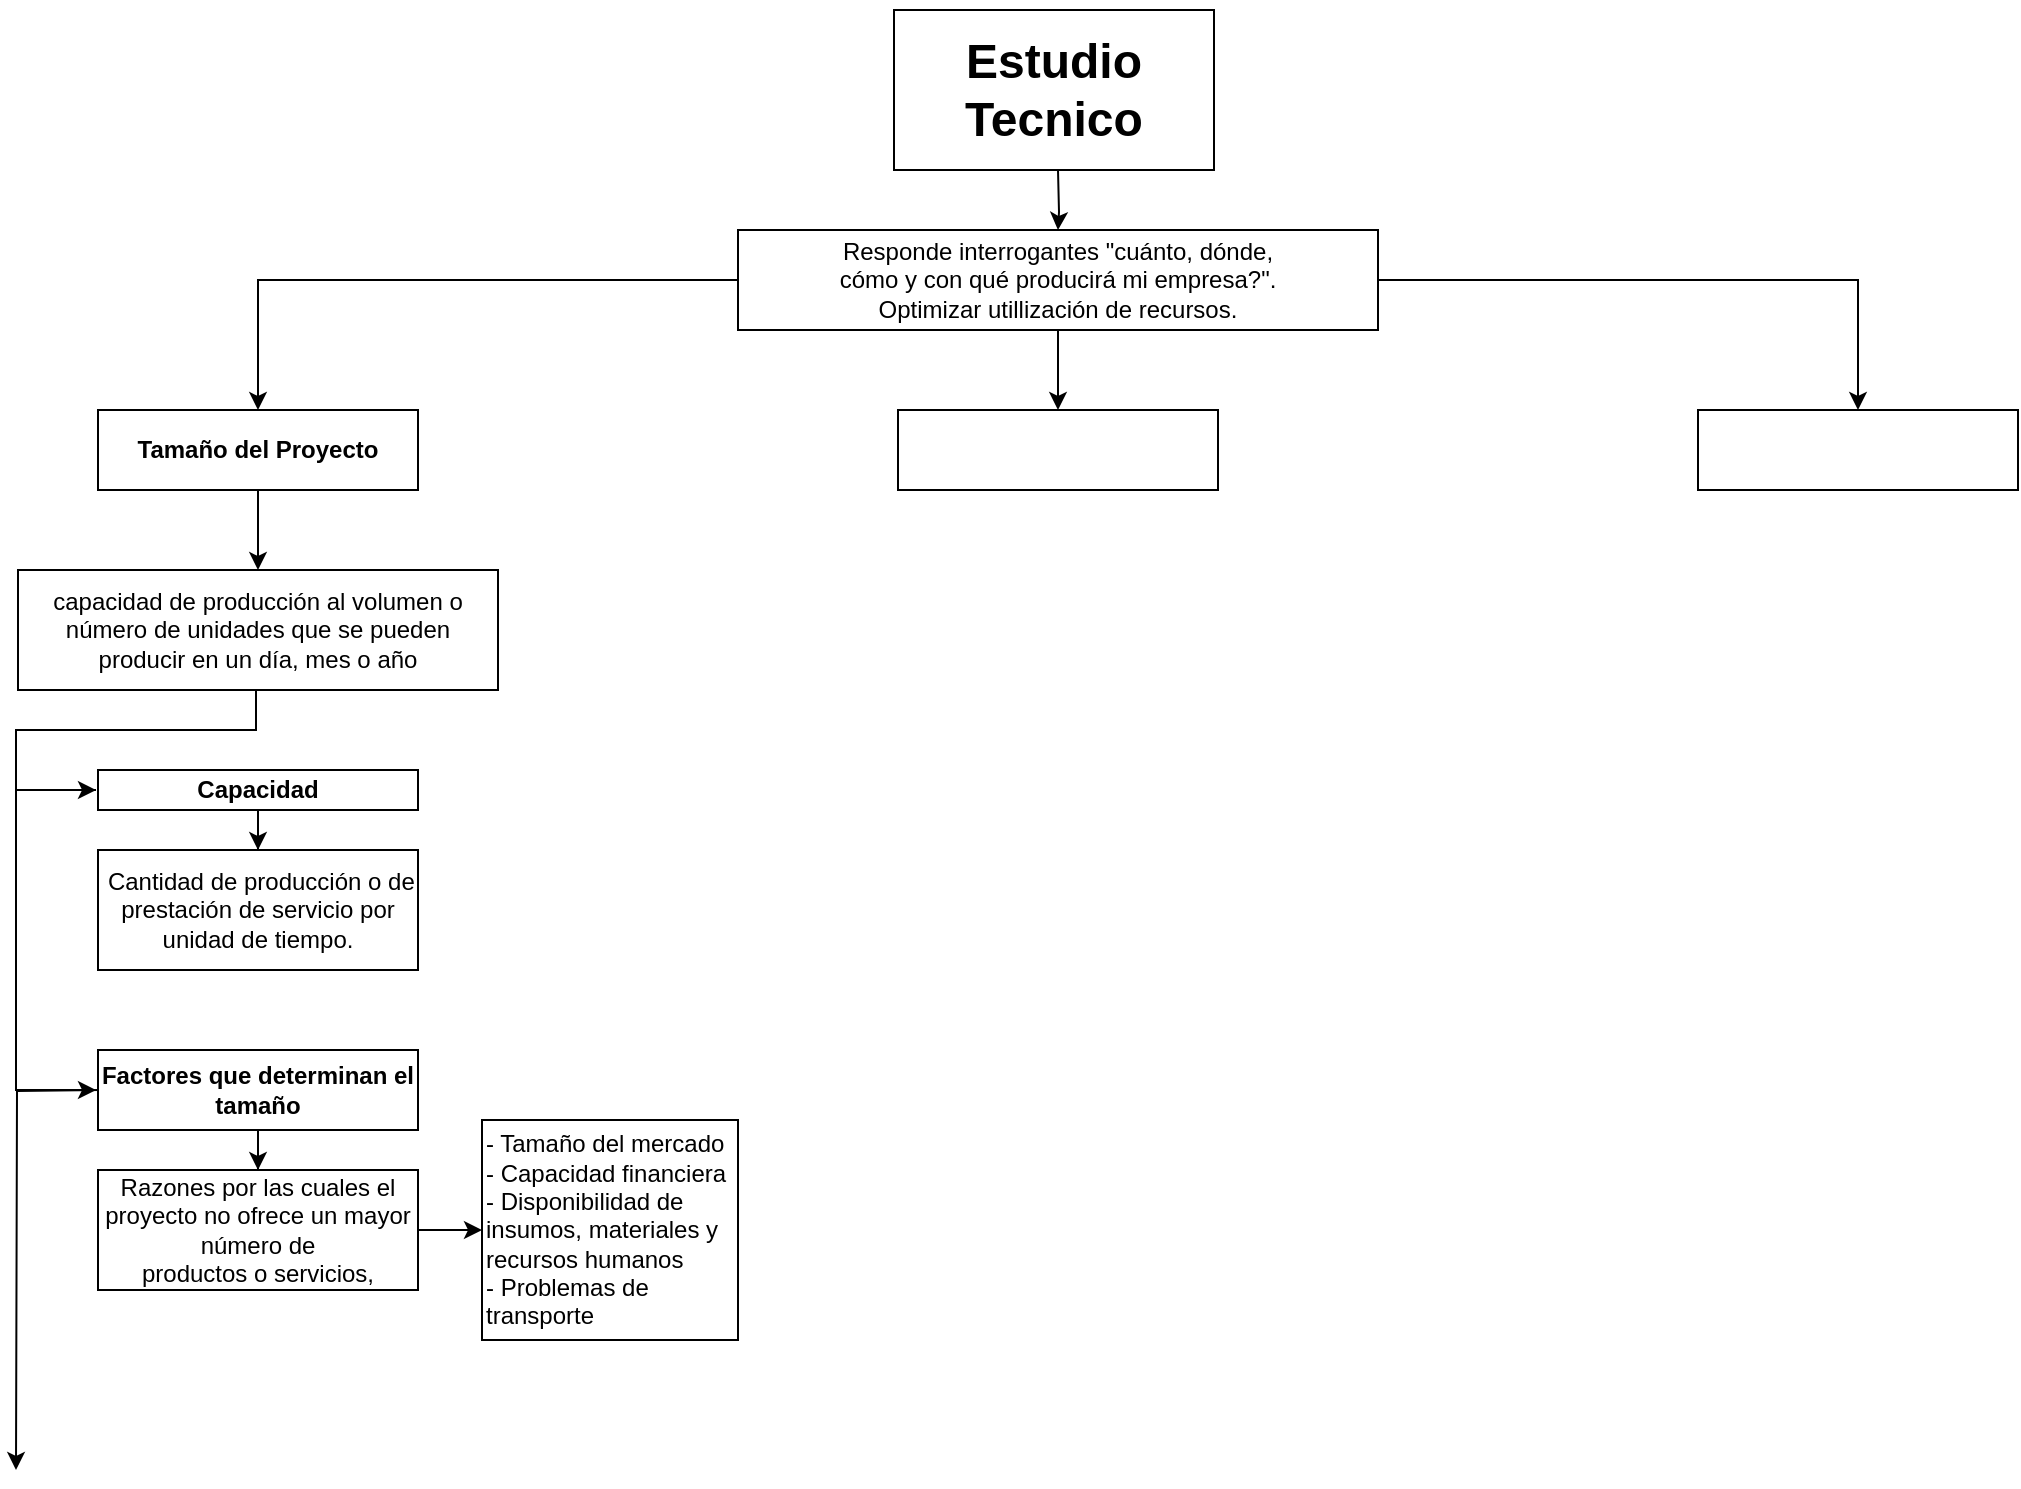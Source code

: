 <mxfile version="20.0.4" type="github">
  <diagram id="QqquPGlln1qifUC0QKqB" name="Page-1">
    <mxGraphModel dx="1422" dy="773" grid="1" gridSize="10" guides="1" tooltips="1" connect="1" arrows="1" fold="1" page="1" pageScale="1" pageWidth="1169" pageHeight="827" math="0" shadow="0">
      <root>
        <mxCell id="0" />
        <mxCell id="1" parent="0" />
        <mxCell id="rAw979IfdnmMYvCGMedV-3" value="" style="edgeStyle=orthogonalEdgeStyle;rounded=0;orthogonalLoop=1;jettySize=auto;html=1;" edge="1" parent="1" target="rAw979IfdnmMYvCGMedV-2">
          <mxGeometry relative="1" as="geometry">
            <mxPoint x="562" y="120" as="sourcePoint" />
          </mxGeometry>
        </mxCell>
        <mxCell id="rAw979IfdnmMYvCGMedV-1" value="&lt;h1 align=&quot;center&quot;&gt;Estudio Tecnico&lt;/h1&gt;" style="rounded=0;whiteSpace=wrap;html=1;align=center;" vertex="1" parent="1">
          <mxGeometry x="480" y="40" width="160" height="80" as="geometry" />
        </mxCell>
        <mxCell id="rAw979IfdnmMYvCGMedV-5" value="" style="edgeStyle=orthogonalEdgeStyle;rounded=0;orthogonalLoop=1;jettySize=auto;html=1;" edge="1" parent="1" source="rAw979IfdnmMYvCGMedV-2" target="rAw979IfdnmMYvCGMedV-4">
          <mxGeometry relative="1" as="geometry" />
        </mxCell>
        <mxCell id="rAw979IfdnmMYvCGMedV-10" value="" style="edgeStyle=orthogonalEdgeStyle;rounded=0;orthogonalLoop=1;jettySize=auto;html=1;" edge="1" parent="1" source="rAw979IfdnmMYvCGMedV-2" target="rAw979IfdnmMYvCGMedV-9">
          <mxGeometry relative="1" as="geometry" />
        </mxCell>
        <mxCell id="rAw979IfdnmMYvCGMedV-12" value="" style="edgeStyle=orthogonalEdgeStyle;rounded=0;orthogonalLoop=1;jettySize=auto;html=1;" edge="1" parent="1" source="rAw979IfdnmMYvCGMedV-2" target="rAw979IfdnmMYvCGMedV-11">
          <mxGeometry relative="1" as="geometry" />
        </mxCell>
        <mxCell id="rAw979IfdnmMYvCGMedV-2" value="Responde interrogantes &quot;cuánto, dónde,&lt;br&gt;&lt;div&gt;cómo y con qué producirá mi empresa?&quot;.&lt;/div&gt;&lt;div&gt;Optimizar utillización de recursos.&lt;br&gt;&lt;/div&gt;" style="whiteSpace=wrap;html=1;rounded=0;" vertex="1" parent="1">
          <mxGeometry x="402" y="150" width="320" height="50" as="geometry" />
        </mxCell>
        <mxCell id="rAw979IfdnmMYvCGMedV-7" value="" style="edgeStyle=orthogonalEdgeStyle;rounded=0;orthogonalLoop=1;jettySize=auto;html=1;" edge="1" parent="1" source="rAw979IfdnmMYvCGMedV-4" target="rAw979IfdnmMYvCGMedV-6">
          <mxGeometry relative="1" as="geometry" />
        </mxCell>
        <mxCell id="rAw979IfdnmMYvCGMedV-13" style="edgeStyle=orthogonalEdgeStyle;rounded=0;orthogonalLoop=1;jettySize=auto;html=1;exitX=0;exitY=0.5;exitDx=0;exitDy=0;" edge="1" parent="1" source="rAw979IfdnmMYvCGMedV-4">
          <mxGeometry relative="1" as="geometry">
            <mxPoint x="92" y="270" as="targetPoint" />
          </mxGeometry>
        </mxCell>
        <mxCell id="rAw979IfdnmMYvCGMedV-4" value="&lt;b&gt;Tamaño del Proyecto&lt;br&gt;&lt;/b&gt;" style="whiteSpace=wrap;html=1;rounded=0;" vertex="1" parent="1">
          <mxGeometry x="82" y="240" width="160" height="40" as="geometry" />
        </mxCell>
        <mxCell id="rAw979IfdnmMYvCGMedV-15" value="" style="edgeStyle=orthogonalEdgeStyle;rounded=0;orthogonalLoop=1;jettySize=auto;html=1;entryX=0;entryY=0.5;entryDx=0;entryDy=0;" edge="1" parent="1">
          <mxGeometry relative="1" as="geometry">
            <mxPoint x="161" y="380" as="sourcePoint" />
            <mxPoint x="81" y="430" as="targetPoint" />
            <Array as="points">
              <mxPoint x="161" y="400" />
              <mxPoint x="41" y="400" />
              <mxPoint x="41" y="430" />
            </Array>
          </mxGeometry>
        </mxCell>
        <mxCell id="rAw979IfdnmMYvCGMedV-6" value="&lt;div align=&quot;center&quot;&gt;capacidad de producción al volumen o número de unidades que se pueden producir en un día, mes o año&lt;/div&gt;" style="whiteSpace=wrap;html=1;rounded=0;align=center;" vertex="1" parent="1">
          <mxGeometry x="42" y="320" width="240" height="60" as="geometry" />
        </mxCell>
        <mxCell id="rAw979IfdnmMYvCGMedV-9" value="" style="whiteSpace=wrap;html=1;rounded=0;" vertex="1" parent="1">
          <mxGeometry x="482" y="240" width="160" height="40" as="geometry" />
        </mxCell>
        <mxCell id="rAw979IfdnmMYvCGMedV-11" value="" style="whiteSpace=wrap;html=1;rounded=0;" vertex="1" parent="1">
          <mxGeometry x="882" y="240" width="160" height="40" as="geometry" />
        </mxCell>
        <mxCell id="rAw979IfdnmMYvCGMedV-17" value="" style="edgeStyle=orthogonalEdgeStyle;rounded=0;orthogonalLoop=1;jettySize=auto;html=1;entryX=0;entryY=0.5;entryDx=0;entryDy=0;" edge="1" parent="1">
          <mxGeometry relative="1" as="geometry">
            <mxPoint x="81" y="430" as="sourcePoint" />
            <mxPoint x="81" y="580" as="targetPoint" />
            <Array as="points">
              <mxPoint x="41" y="430" />
              <mxPoint x="41" y="580" />
            </Array>
          </mxGeometry>
        </mxCell>
        <mxCell id="rAw979IfdnmMYvCGMedV-20" value="" style="edgeStyle=orthogonalEdgeStyle;rounded=0;orthogonalLoop=1;jettySize=auto;html=1;" edge="1" parent="1" source="rAw979IfdnmMYvCGMedV-14" target="rAw979IfdnmMYvCGMedV-19">
          <mxGeometry relative="1" as="geometry" />
        </mxCell>
        <mxCell id="rAw979IfdnmMYvCGMedV-14" value="&lt;b&gt;Capacidad&lt;/b&gt;" style="whiteSpace=wrap;html=1;rounded=0;" vertex="1" parent="1">
          <mxGeometry x="82" y="420" width="160" height="20" as="geometry" />
        </mxCell>
        <mxCell id="rAw979IfdnmMYvCGMedV-22" value="" style="edgeStyle=orthogonalEdgeStyle;rounded=0;orthogonalLoop=1;jettySize=auto;html=1;" edge="1" parent="1" source="rAw979IfdnmMYvCGMedV-16" target="rAw979IfdnmMYvCGMedV-21">
          <mxGeometry relative="1" as="geometry" />
        </mxCell>
        <mxCell id="rAw979IfdnmMYvCGMedV-25" style="edgeStyle=orthogonalEdgeStyle;rounded=0;orthogonalLoop=1;jettySize=auto;html=1;" edge="1" parent="1">
          <mxGeometry relative="1" as="geometry">
            <mxPoint x="41" y="770" as="targetPoint" />
            <mxPoint x="83" y="580" as="sourcePoint" />
          </mxGeometry>
        </mxCell>
        <mxCell id="rAw979IfdnmMYvCGMedV-16" value="&lt;b&gt;Factores que determinan el tamaño&lt;br&gt;&lt;/b&gt;" style="whiteSpace=wrap;html=1;rounded=0;" vertex="1" parent="1">
          <mxGeometry x="82" y="560" width="160" height="40" as="geometry" />
        </mxCell>
        <mxCell id="rAw979IfdnmMYvCGMedV-19" value="&amp;nbsp;Cantidad de producción o de prestación de servicio por unidad de tiempo." style="whiteSpace=wrap;html=1;rounded=0;" vertex="1" parent="1">
          <mxGeometry x="82" y="460" width="160" height="60" as="geometry" />
        </mxCell>
        <mxCell id="rAw979IfdnmMYvCGMedV-24" value="" style="edgeStyle=orthogonalEdgeStyle;rounded=0;orthogonalLoop=1;jettySize=auto;html=1;" edge="1" parent="1" source="rAw979IfdnmMYvCGMedV-21" target="rAw979IfdnmMYvCGMedV-23">
          <mxGeometry relative="1" as="geometry" />
        </mxCell>
        <mxCell id="rAw979IfdnmMYvCGMedV-21" value="Razones por las cuales el proyecto no ofrece un mayor número de&lt;br&gt;productos o servicios," style="whiteSpace=wrap;html=1;rounded=0;" vertex="1" parent="1">
          <mxGeometry x="82" y="620" width="160" height="60" as="geometry" />
        </mxCell>
        <mxCell id="rAw979IfdnmMYvCGMedV-23" value="- Tamaño del mercado&lt;br&gt;- Capacidad financiera&lt;br&gt;- Disponibilidad de insumos, materiales y recursos humanos&lt;br&gt;- Problemas de transporte" style="whiteSpace=wrap;html=1;rounded=0;align=left;" vertex="1" parent="1">
          <mxGeometry x="274" y="595" width="128" height="110" as="geometry" />
        </mxCell>
      </root>
    </mxGraphModel>
  </diagram>
</mxfile>
